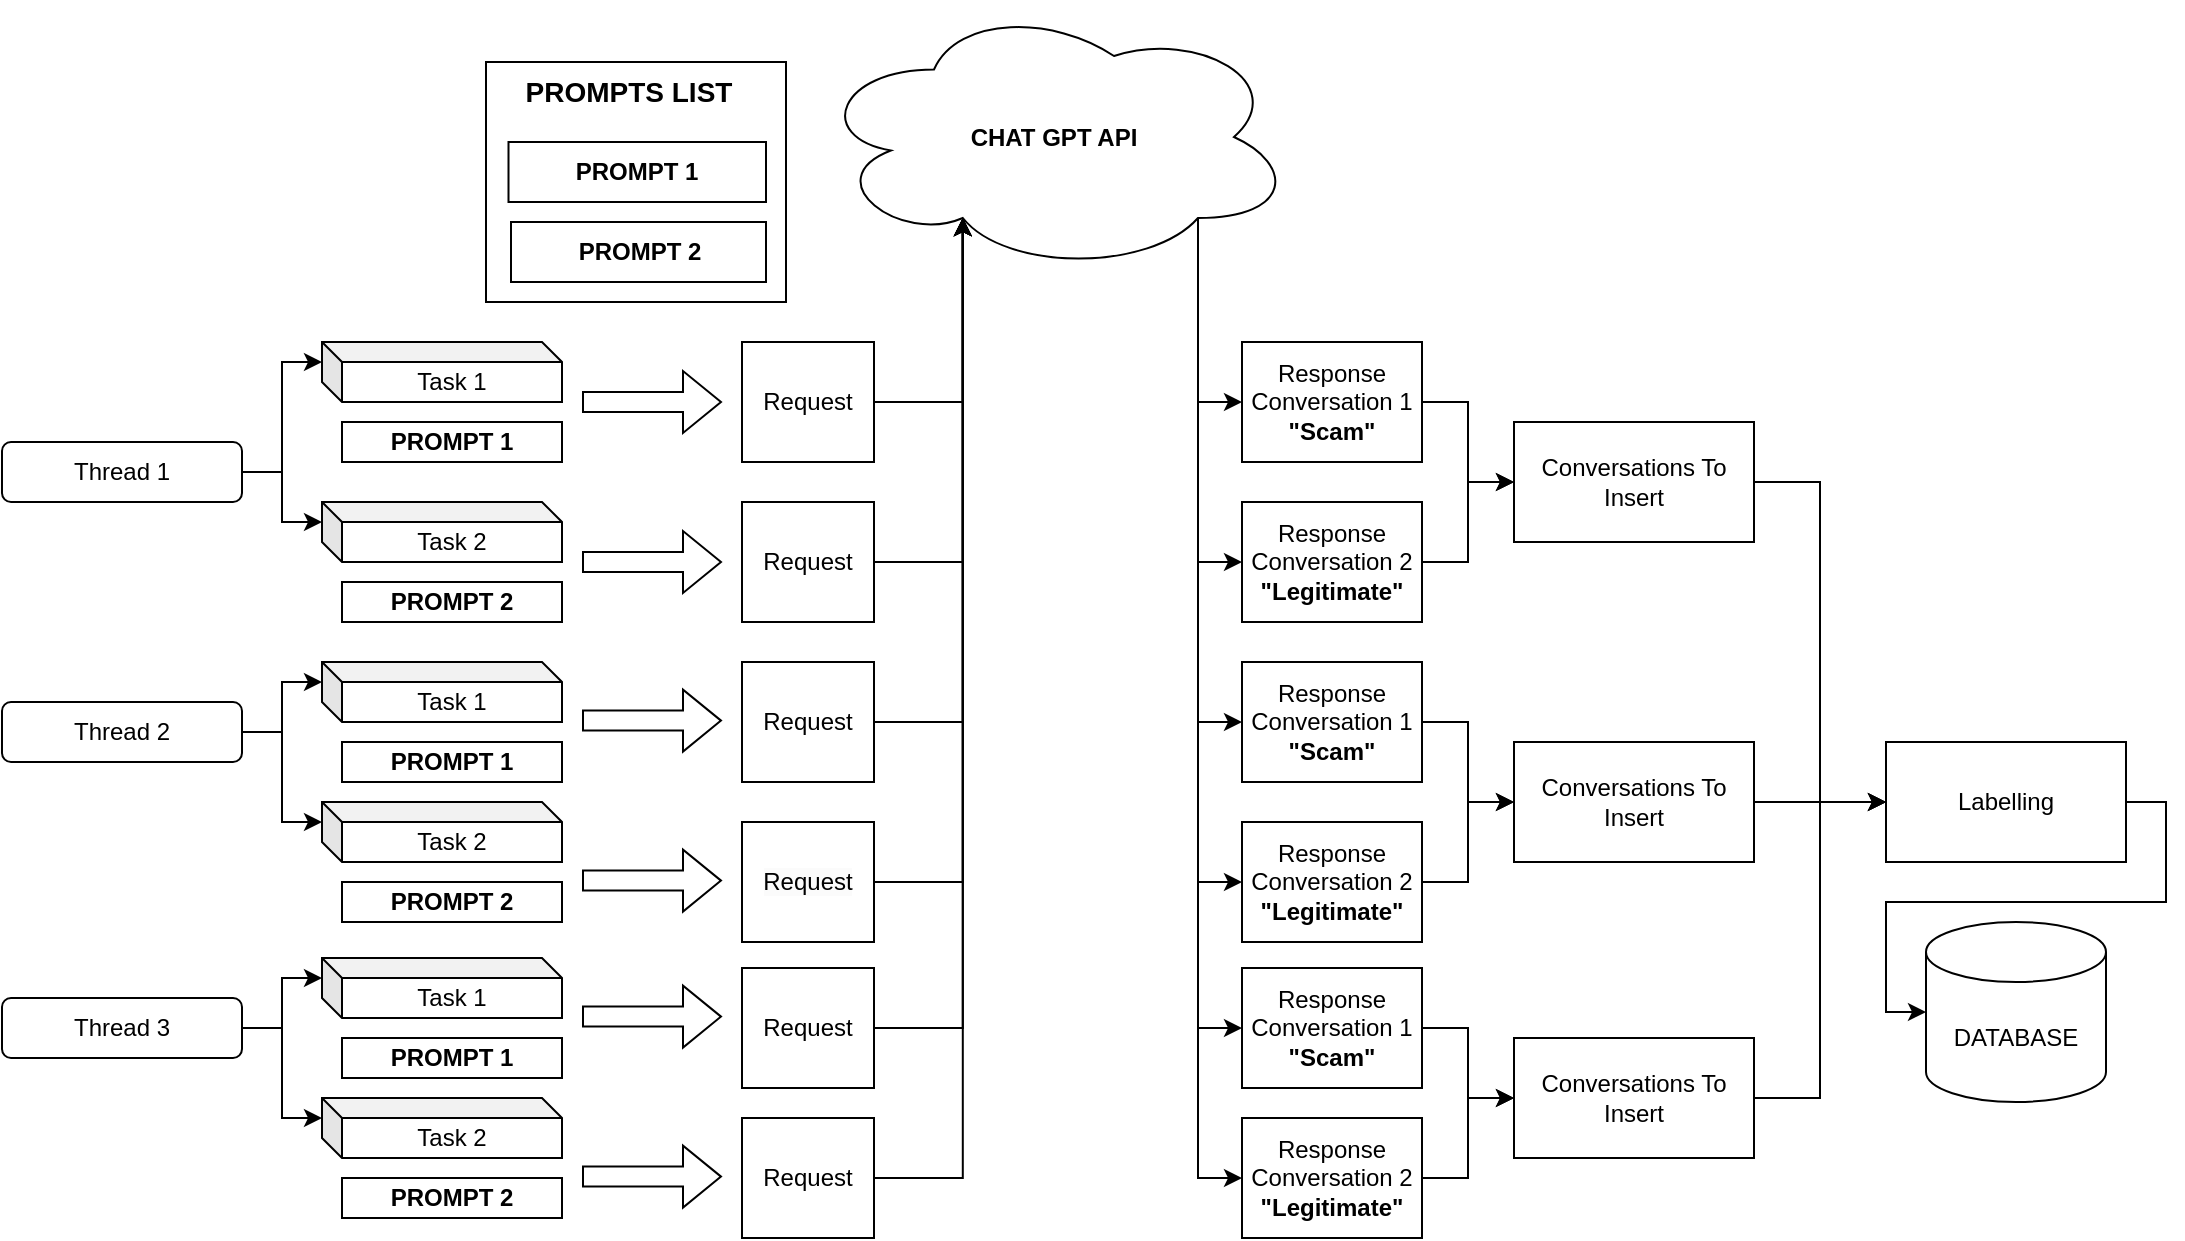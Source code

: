 <mxfile version="21.3.7" type="device">
  <diagram name="Page-1" id="z8xUOe1I0Qigg-I1S1hj">
    <mxGraphModel dx="2284" dy="836" grid="1" gridSize="10" guides="1" tooltips="1" connect="1" arrows="1" fold="1" page="1" pageScale="1" pageWidth="850" pageHeight="1100" math="0" shadow="0">
      <root>
        <mxCell id="0" />
        <mxCell id="1" parent="0" />
        <mxCell id="7VTzl1JpRAjX33c_y854-3" value="" style="rounded=0;whiteSpace=wrap;html=1;" vertex="1" parent="1">
          <mxGeometry x="210" y="280" width="150" height="120" as="geometry" />
        </mxCell>
        <mxCell id="7VTzl1JpRAjX33c_y854-1" value="&lt;b&gt;PROMPT 1&lt;/b&gt;" style="rounded=0;whiteSpace=wrap;html=1;" vertex="1" parent="1">
          <mxGeometry x="138" y="460" width="110" height="20" as="geometry" />
        </mxCell>
        <mxCell id="7VTzl1JpRAjX33c_y854-2" value="&lt;b&gt;PROMPT 2&lt;/b&gt;" style="rounded=0;whiteSpace=wrap;html=1;" vertex="1" parent="1">
          <mxGeometry x="222.5" y="360" width="127.5" height="30" as="geometry" />
        </mxCell>
        <mxCell id="7VTzl1JpRAjX33c_y854-5" value="&lt;b&gt;&lt;font style=&quot;font-size: 14px;&quot;&gt;PROMPTS LIST&lt;/font&gt;&lt;/b&gt;" style="text;html=1;strokeColor=none;fillColor=none;align=center;verticalAlign=middle;whiteSpace=wrap;rounded=0;" vertex="1" parent="1">
          <mxGeometry x="221.25" y="280" width="121.25" height="30" as="geometry" />
        </mxCell>
        <mxCell id="7VTzl1JpRAjX33c_y854-13" style="edgeStyle=orthogonalEdgeStyle;rounded=0;orthogonalLoop=1;jettySize=auto;html=1;exitX=1;exitY=0.5;exitDx=0;exitDy=0;entryX=0;entryY=0;entryDx=0;entryDy=10;entryPerimeter=0;" edge="1" parent="1" source="7VTzl1JpRAjX33c_y854-6" target="7VTzl1JpRAjX33c_y854-10">
          <mxGeometry relative="1" as="geometry" />
        </mxCell>
        <mxCell id="7VTzl1JpRAjX33c_y854-14" style="edgeStyle=orthogonalEdgeStyle;rounded=0;orthogonalLoop=1;jettySize=auto;html=1;exitX=1;exitY=0.5;exitDx=0;exitDy=0;entryX=0;entryY=0;entryDx=0;entryDy=10;entryPerimeter=0;" edge="1" parent="1" source="7VTzl1JpRAjX33c_y854-6" target="7VTzl1JpRAjX33c_y854-11">
          <mxGeometry relative="1" as="geometry" />
        </mxCell>
        <mxCell id="7VTzl1JpRAjX33c_y854-6" value="Thread 1" style="rounded=1;whiteSpace=wrap;html=1;" vertex="1" parent="1">
          <mxGeometry x="-32" y="470" width="120" height="30" as="geometry" />
        </mxCell>
        <mxCell id="7VTzl1JpRAjX33c_y854-17" style="edgeStyle=orthogonalEdgeStyle;rounded=0;orthogonalLoop=1;jettySize=auto;html=1;exitX=1;exitY=0.5;exitDx=0;exitDy=0;entryX=0;entryY=0;entryDx=0;entryDy=10;entryPerimeter=0;" edge="1" parent="1" source="7VTzl1JpRAjX33c_y854-7" target="7VTzl1JpRAjX33c_y854-15">
          <mxGeometry relative="1" as="geometry" />
        </mxCell>
        <mxCell id="7VTzl1JpRAjX33c_y854-18" style="edgeStyle=orthogonalEdgeStyle;rounded=0;orthogonalLoop=1;jettySize=auto;html=1;exitX=1;exitY=0.5;exitDx=0;exitDy=0;entryX=0;entryY=0;entryDx=0;entryDy=10;entryPerimeter=0;" edge="1" parent="1" source="7VTzl1JpRAjX33c_y854-7" target="7VTzl1JpRAjX33c_y854-16">
          <mxGeometry relative="1" as="geometry" />
        </mxCell>
        <mxCell id="7VTzl1JpRAjX33c_y854-7" value="Thread 2" style="rounded=1;whiteSpace=wrap;html=1;" vertex="1" parent="1">
          <mxGeometry x="-32" y="600" width="120" height="30" as="geometry" />
        </mxCell>
        <mxCell id="7VTzl1JpRAjX33c_y854-10" value="Task 1" style="shape=cube;whiteSpace=wrap;html=1;boundedLbl=1;backgroundOutline=1;darkOpacity=0.05;darkOpacity2=0.1;size=10;" vertex="1" parent="1">
          <mxGeometry x="128" y="420" width="120" height="30" as="geometry" />
        </mxCell>
        <mxCell id="7VTzl1JpRAjX33c_y854-11" value="Task 2" style="shape=cube;whiteSpace=wrap;html=1;boundedLbl=1;backgroundOutline=1;darkOpacity=0.05;darkOpacity2=0.1;size=10;" vertex="1" parent="1">
          <mxGeometry x="128" y="500" width="120" height="30" as="geometry" />
        </mxCell>
        <mxCell id="7VTzl1JpRAjX33c_y854-15" value="Task 1" style="shape=cube;whiteSpace=wrap;html=1;boundedLbl=1;backgroundOutline=1;darkOpacity=0.05;darkOpacity2=0.1;size=10;" vertex="1" parent="1">
          <mxGeometry x="128" y="580" width="120" height="30" as="geometry" />
        </mxCell>
        <mxCell id="7VTzl1JpRAjX33c_y854-16" value="Task 2" style="shape=cube;whiteSpace=wrap;html=1;boundedLbl=1;backgroundOutline=1;darkOpacity=0.05;darkOpacity2=0.1;size=10;" vertex="1" parent="1">
          <mxGeometry x="128" y="650" width="120" height="30" as="geometry" />
        </mxCell>
        <mxCell id="7VTzl1JpRAjX33c_y854-25" value="&lt;b&gt;PROMPT 2&lt;/b&gt;" style="rounded=0;whiteSpace=wrap;html=1;" vertex="1" parent="1">
          <mxGeometry x="138" y="540" width="110" height="20" as="geometry" />
        </mxCell>
        <mxCell id="7VTzl1JpRAjX33c_y854-26" value="&lt;b&gt;PROMPT 1&lt;/b&gt;" style="rounded=0;whiteSpace=wrap;html=1;" vertex="1" parent="1">
          <mxGeometry x="138" y="620" width="110" height="20" as="geometry" />
        </mxCell>
        <mxCell id="7VTzl1JpRAjX33c_y854-27" value="&lt;b&gt;PROMPT 2&lt;/b&gt;" style="rounded=0;whiteSpace=wrap;html=1;" vertex="1" parent="1">
          <mxGeometry x="138" y="690" width="110" height="20" as="geometry" />
        </mxCell>
        <mxCell id="7VTzl1JpRAjX33c_y854-28" style="edgeStyle=orthogonalEdgeStyle;rounded=0;orthogonalLoop=1;jettySize=auto;html=1;exitX=1;exitY=0.5;exitDx=0;exitDy=0;entryX=0;entryY=0;entryDx=0;entryDy=10;entryPerimeter=0;" edge="1" parent="1" source="7VTzl1JpRAjX33c_y854-30" target="7VTzl1JpRAjX33c_y854-31">
          <mxGeometry relative="1" as="geometry" />
        </mxCell>
        <mxCell id="7VTzl1JpRAjX33c_y854-29" style="edgeStyle=orthogonalEdgeStyle;rounded=0;orthogonalLoop=1;jettySize=auto;html=1;exitX=1;exitY=0.5;exitDx=0;exitDy=0;entryX=0;entryY=0;entryDx=0;entryDy=10;entryPerimeter=0;" edge="1" parent="1" source="7VTzl1JpRAjX33c_y854-30" target="7VTzl1JpRAjX33c_y854-32">
          <mxGeometry relative="1" as="geometry" />
        </mxCell>
        <mxCell id="7VTzl1JpRAjX33c_y854-30" value="Thread 3" style="rounded=1;whiteSpace=wrap;html=1;" vertex="1" parent="1">
          <mxGeometry x="-32" y="748" width="120" height="30" as="geometry" />
        </mxCell>
        <mxCell id="7VTzl1JpRAjX33c_y854-31" value="Task 1" style="shape=cube;whiteSpace=wrap;html=1;boundedLbl=1;backgroundOutline=1;darkOpacity=0.05;darkOpacity2=0.1;size=10;" vertex="1" parent="1">
          <mxGeometry x="128" y="728" width="120" height="30" as="geometry" />
        </mxCell>
        <mxCell id="7VTzl1JpRAjX33c_y854-32" value="Task 2" style="shape=cube;whiteSpace=wrap;html=1;boundedLbl=1;backgroundOutline=1;darkOpacity=0.05;darkOpacity2=0.1;size=10;" vertex="1" parent="1">
          <mxGeometry x="128" y="798" width="120" height="30" as="geometry" />
        </mxCell>
        <mxCell id="7VTzl1JpRAjX33c_y854-33" value="&lt;b&gt;PROMPT 1&lt;/b&gt;" style="rounded=0;whiteSpace=wrap;html=1;" vertex="1" parent="1">
          <mxGeometry x="138" y="768" width="110" height="20" as="geometry" />
        </mxCell>
        <mxCell id="7VTzl1JpRAjX33c_y854-34" value="&lt;b&gt;PROMPT 2&lt;/b&gt;" style="rounded=0;whiteSpace=wrap;html=1;" vertex="1" parent="1">
          <mxGeometry x="138" y="838" width="110" height="20" as="geometry" />
        </mxCell>
        <mxCell id="7VTzl1JpRAjX33c_y854-35" value="&lt;b&gt;PROMPT 1&lt;/b&gt;" style="rounded=0;whiteSpace=wrap;html=1;" vertex="1" parent="1">
          <mxGeometry x="221.25" y="320" width="128.75" height="30" as="geometry" />
        </mxCell>
        <mxCell id="7VTzl1JpRAjX33c_y854-62" style="edgeStyle=orthogonalEdgeStyle;rounded=0;orthogonalLoop=1;jettySize=auto;html=1;exitX=0.8;exitY=0.8;exitDx=0;exitDy=0;exitPerimeter=0;entryX=0;entryY=0.5;entryDx=0;entryDy=0;" edge="1" parent="1" source="7VTzl1JpRAjX33c_y854-36" target="7VTzl1JpRAjX33c_y854-56">
          <mxGeometry relative="1" as="geometry" />
        </mxCell>
        <mxCell id="7VTzl1JpRAjX33c_y854-63" style="edgeStyle=orthogonalEdgeStyle;rounded=0;orthogonalLoop=1;jettySize=auto;html=1;exitX=0.8;exitY=0.8;exitDx=0;exitDy=0;exitPerimeter=0;entryX=0;entryY=0.5;entryDx=0;entryDy=0;" edge="1" parent="1" source="7VTzl1JpRAjX33c_y854-36" target="7VTzl1JpRAjX33c_y854-57">
          <mxGeometry relative="1" as="geometry" />
        </mxCell>
        <mxCell id="7VTzl1JpRAjX33c_y854-64" style="edgeStyle=orthogonalEdgeStyle;rounded=0;orthogonalLoop=1;jettySize=auto;html=1;exitX=0.8;exitY=0.8;exitDx=0;exitDy=0;exitPerimeter=0;entryX=0;entryY=0.5;entryDx=0;entryDy=0;" edge="1" parent="1" source="7VTzl1JpRAjX33c_y854-36" target="7VTzl1JpRAjX33c_y854-58">
          <mxGeometry relative="1" as="geometry" />
        </mxCell>
        <mxCell id="7VTzl1JpRAjX33c_y854-65" style="edgeStyle=orthogonalEdgeStyle;rounded=0;orthogonalLoop=1;jettySize=auto;html=1;exitX=0.8;exitY=0.8;exitDx=0;exitDy=0;exitPerimeter=0;entryX=0;entryY=0.5;entryDx=0;entryDy=0;" edge="1" parent="1" source="7VTzl1JpRAjX33c_y854-36" target="7VTzl1JpRAjX33c_y854-59">
          <mxGeometry relative="1" as="geometry" />
        </mxCell>
        <mxCell id="7VTzl1JpRAjX33c_y854-66" style="edgeStyle=orthogonalEdgeStyle;rounded=0;orthogonalLoop=1;jettySize=auto;html=1;exitX=0.8;exitY=0.8;exitDx=0;exitDy=0;exitPerimeter=0;entryX=0;entryY=0.5;entryDx=0;entryDy=0;" edge="1" parent="1" source="7VTzl1JpRAjX33c_y854-36" target="7VTzl1JpRAjX33c_y854-60">
          <mxGeometry relative="1" as="geometry" />
        </mxCell>
        <mxCell id="7VTzl1JpRAjX33c_y854-67" style="edgeStyle=orthogonalEdgeStyle;rounded=0;orthogonalLoop=1;jettySize=auto;html=1;exitX=0.8;exitY=0.8;exitDx=0;exitDy=0;exitPerimeter=0;entryX=0;entryY=0.5;entryDx=0;entryDy=0;" edge="1" parent="1" source="7VTzl1JpRAjX33c_y854-36" target="7VTzl1JpRAjX33c_y854-61">
          <mxGeometry relative="1" as="geometry" />
        </mxCell>
        <mxCell id="7VTzl1JpRAjX33c_y854-36" value="&lt;b&gt;CHAT GPT API&lt;/b&gt;" style="ellipse;shape=cloud;whiteSpace=wrap;html=1;" vertex="1" parent="1">
          <mxGeometry x="374" y="250" width="240" height="135" as="geometry" />
        </mxCell>
        <mxCell id="7VTzl1JpRAjX33c_y854-37" value="" style="shape=flexArrow;endArrow=classic;html=1;rounded=0;" edge="1" parent="1">
          <mxGeometry width="50" height="50" relative="1" as="geometry">
            <mxPoint x="258" y="450" as="sourcePoint" />
            <mxPoint x="328" y="450" as="targetPoint" />
          </mxGeometry>
        </mxCell>
        <mxCell id="7VTzl1JpRAjX33c_y854-38" value="" style="shape=flexArrow;endArrow=classic;html=1;rounded=0;" edge="1" parent="1">
          <mxGeometry width="50" height="50" relative="1" as="geometry">
            <mxPoint x="258" y="530" as="sourcePoint" />
            <mxPoint x="328" y="530" as="targetPoint" />
          </mxGeometry>
        </mxCell>
        <mxCell id="7VTzl1JpRAjX33c_y854-40" value="" style="shape=flexArrow;endArrow=classic;html=1;rounded=0;" edge="1" parent="1">
          <mxGeometry width="50" height="50" relative="1" as="geometry">
            <mxPoint x="258" y="609.31" as="sourcePoint" />
            <mxPoint x="328" y="609.31" as="targetPoint" />
          </mxGeometry>
        </mxCell>
        <mxCell id="7VTzl1JpRAjX33c_y854-41" value="" style="shape=flexArrow;endArrow=classic;html=1;rounded=0;" edge="1" parent="1">
          <mxGeometry width="50" height="50" relative="1" as="geometry">
            <mxPoint x="258" y="689.31" as="sourcePoint" />
            <mxPoint x="328" y="689.31" as="targetPoint" />
          </mxGeometry>
        </mxCell>
        <mxCell id="7VTzl1JpRAjX33c_y854-42" value="" style="shape=flexArrow;endArrow=classic;html=1;rounded=0;" edge="1" parent="1">
          <mxGeometry width="50" height="50" relative="1" as="geometry">
            <mxPoint x="258" y="757.31" as="sourcePoint" />
            <mxPoint x="328" y="757.31" as="targetPoint" />
          </mxGeometry>
        </mxCell>
        <mxCell id="7VTzl1JpRAjX33c_y854-43" value="" style="shape=flexArrow;endArrow=classic;html=1;rounded=0;" edge="1" parent="1">
          <mxGeometry width="50" height="50" relative="1" as="geometry">
            <mxPoint x="258" y="837.31" as="sourcePoint" />
            <mxPoint x="328" y="837.31" as="targetPoint" />
          </mxGeometry>
        </mxCell>
        <mxCell id="7VTzl1JpRAjX33c_y854-50" style="edgeStyle=orthogonalEdgeStyle;rounded=0;orthogonalLoop=1;jettySize=auto;html=1;exitX=1;exitY=0.5;exitDx=0;exitDy=0;entryX=0.31;entryY=0.8;entryDx=0;entryDy=0;entryPerimeter=0;" edge="1" parent="1" source="7VTzl1JpRAjX33c_y854-44" target="7VTzl1JpRAjX33c_y854-36">
          <mxGeometry relative="1" as="geometry" />
        </mxCell>
        <mxCell id="7VTzl1JpRAjX33c_y854-44" value="Request" style="rounded=0;whiteSpace=wrap;html=1;" vertex="1" parent="1">
          <mxGeometry x="338" y="420" width="66" height="60" as="geometry" />
        </mxCell>
        <mxCell id="7VTzl1JpRAjX33c_y854-51" style="edgeStyle=orthogonalEdgeStyle;rounded=0;orthogonalLoop=1;jettySize=auto;html=1;exitX=1;exitY=0.5;exitDx=0;exitDy=0;entryX=0.31;entryY=0.8;entryDx=0;entryDy=0;entryPerimeter=0;" edge="1" parent="1" source="7VTzl1JpRAjX33c_y854-45" target="7VTzl1JpRAjX33c_y854-36">
          <mxGeometry relative="1" as="geometry" />
        </mxCell>
        <mxCell id="7VTzl1JpRAjX33c_y854-45" value="Request" style="rounded=0;whiteSpace=wrap;html=1;" vertex="1" parent="1">
          <mxGeometry x="338" y="500" width="66" height="60" as="geometry" />
        </mxCell>
        <mxCell id="7VTzl1JpRAjX33c_y854-52" style="edgeStyle=orthogonalEdgeStyle;rounded=0;orthogonalLoop=1;jettySize=auto;html=1;exitX=1;exitY=0.5;exitDx=0;exitDy=0;entryX=0.31;entryY=0.8;entryDx=0;entryDy=0;entryPerimeter=0;" edge="1" parent="1" source="7VTzl1JpRAjX33c_y854-46" target="7VTzl1JpRAjX33c_y854-36">
          <mxGeometry relative="1" as="geometry" />
        </mxCell>
        <mxCell id="7VTzl1JpRAjX33c_y854-46" value="Request" style="rounded=0;whiteSpace=wrap;html=1;" vertex="1" parent="1">
          <mxGeometry x="338" y="580" width="66" height="60" as="geometry" />
        </mxCell>
        <mxCell id="7VTzl1JpRAjX33c_y854-53" style="edgeStyle=orthogonalEdgeStyle;rounded=0;orthogonalLoop=1;jettySize=auto;html=1;exitX=1;exitY=0.5;exitDx=0;exitDy=0;entryX=0.31;entryY=0.8;entryDx=0;entryDy=0;entryPerimeter=0;" edge="1" parent="1" source="7VTzl1JpRAjX33c_y854-47" target="7VTzl1JpRAjX33c_y854-36">
          <mxGeometry relative="1" as="geometry" />
        </mxCell>
        <mxCell id="7VTzl1JpRAjX33c_y854-47" value="&lt;span style=&quot;color: rgb(0, 0, 0); font-family: Helvetica; font-size: 12px; font-style: normal; font-variant-ligatures: normal; font-variant-caps: normal; font-weight: 400; letter-spacing: normal; orphans: 2; text-align: center; text-indent: 0px; text-transform: none; widows: 2; word-spacing: 0px; -webkit-text-stroke-width: 0px; background-color: rgb(251, 251, 251); text-decoration-thickness: initial; text-decoration-style: initial; text-decoration-color: initial; float: none; display: inline !important;&quot;&gt;Request&lt;/span&gt;" style="rounded=0;whiteSpace=wrap;html=1;" vertex="1" parent="1">
          <mxGeometry x="338" y="660" width="66" height="60" as="geometry" />
        </mxCell>
        <mxCell id="7VTzl1JpRAjX33c_y854-54" style="edgeStyle=orthogonalEdgeStyle;rounded=0;orthogonalLoop=1;jettySize=auto;html=1;exitX=1;exitY=0.5;exitDx=0;exitDy=0;entryX=0.31;entryY=0.8;entryDx=0;entryDy=0;entryPerimeter=0;" edge="1" parent="1" source="7VTzl1JpRAjX33c_y854-48" target="7VTzl1JpRAjX33c_y854-36">
          <mxGeometry relative="1" as="geometry" />
        </mxCell>
        <mxCell id="7VTzl1JpRAjX33c_y854-48" value="Request" style="rounded=0;whiteSpace=wrap;html=1;" vertex="1" parent="1">
          <mxGeometry x="338" y="733" width="66" height="60" as="geometry" />
        </mxCell>
        <mxCell id="7VTzl1JpRAjX33c_y854-55" style="edgeStyle=orthogonalEdgeStyle;rounded=0;orthogonalLoop=1;jettySize=auto;html=1;exitX=1;exitY=0.5;exitDx=0;exitDy=0;entryX=0.31;entryY=0.8;entryDx=0;entryDy=0;entryPerimeter=0;" edge="1" parent="1" source="7VTzl1JpRAjX33c_y854-49" target="7VTzl1JpRAjX33c_y854-36">
          <mxGeometry relative="1" as="geometry" />
        </mxCell>
        <mxCell id="7VTzl1JpRAjX33c_y854-49" value="Request" style="rounded=0;whiteSpace=wrap;html=1;" vertex="1" parent="1">
          <mxGeometry x="338" y="808" width="66" height="60" as="geometry" />
        </mxCell>
        <mxCell id="7VTzl1JpRAjX33c_y854-69" style="edgeStyle=orthogonalEdgeStyle;rounded=0;orthogonalLoop=1;jettySize=auto;html=1;exitX=1;exitY=0.5;exitDx=0;exitDy=0;entryX=0;entryY=0.5;entryDx=0;entryDy=0;" edge="1" parent="1" source="7VTzl1JpRAjX33c_y854-56" target="7VTzl1JpRAjX33c_y854-68">
          <mxGeometry relative="1" as="geometry" />
        </mxCell>
        <mxCell id="7VTzl1JpRAjX33c_y854-56" value="Response&lt;br&gt;Conversation 1&lt;br&gt;&lt;b&gt;&quot;Scam&quot;&lt;/b&gt;" style="rounded=0;whiteSpace=wrap;html=1;" vertex="1" parent="1">
          <mxGeometry x="588" y="420" width="90" height="60" as="geometry" />
        </mxCell>
        <mxCell id="7VTzl1JpRAjX33c_y854-70" style="edgeStyle=orthogonalEdgeStyle;rounded=0;orthogonalLoop=1;jettySize=auto;html=1;exitX=1;exitY=0.5;exitDx=0;exitDy=0;entryX=0;entryY=0.5;entryDx=0;entryDy=0;" edge="1" parent="1" source="7VTzl1JpRAjX33c_y854-57" target="7VTzl1JpRAjX33c_y854-68">
          <mxGeometry relative="1" as="geometry" />
        </mxCell>
        <mxCell id="7VTzl1JpRAjX33c_y854-57" value="Response&lt;br&gt;Conversation 2&lt;br&gt;&lt;b&gt;&quot;Legitimate&quot;&lt;/b&gt;" style="rounded=0;whiteSpace=wrap;html=1;" vertex="1" parent="1">
          <mxGeometry x="588" y="500" width="90" height="60" as="geometry" />
        </mxCell>
        <mxCell id="7VTzl1JpRAjX33c_y854-72" style="edgeStyle=orthogonalEdgeStyle;rounded=0;orthogonalLoop=1;jettySize=auto;html=1;exitX=1;exitY=0.5;exitDx=0;exitDy=0;entryX=0;entryY=0.5;entryDx=0;entryDy=0;" edge="1" parent="1" source="7VTzl1JpRAjX33c_y854-58" target="7VTzl1JpRAjX33c_y854-71">
          <mxGeometry relative="1" as="geometry" />
        </mxCell>
        <mxCell id="7VTzl1JpRAjX33c_y854-58" value="Response&lt;br&gt;Conversation 1&lt;br&gt;&lt;b&gt;&quot;Scam&quot;&lt;/b&gt;" style="rounded=0;whiteSpace=wrap;html=1;" vertex="1" parent="1">
          <mxGeometry x="588" y="580" width="90" height="60" as="geometry" />
        </mxCell>
        <mxCell id="7VTzl1JpRAjX33c_y854-73" style="edgeStyle=orthogonalEdgeStyle;rounded=0;orthogonalLoop=1;jettySize=auto;html=1;exitX=1;exitY=0.5;exitDx=0;exitDy=0;entryX=0;entryY=0.5;entryDx=0;entryDy=0;" edge="1" parent="1" source="7VTzl1JpRAjX33c_y854-59" target="7VTzl1JpRAjX33c_y854-71">
          <mxGeometry relative="1" as="geometry" />
        </mxCell>
        <mxCell id="7VTzl1JpRAjX33c_y854-59" value="Response&lt;br&gt;Conversation 2&lt;br&gt;&lt;b&gt;&quot;Legitimate&quot;&lt;/b&gt;" style="rounded=0;whiteSpace=wrap;html=1;" vertex="1" parent="1">
          <mxGeometry x="588" y="660" width="90" height="60" as="geometry" />
        </mxCell>
        <mxCell id="7VTzl1JpRAjX33c_y854-75" style="edgeStyle=orthogonalEdgeStyle;rounded=0;orthogonalLoop=1;jettySize=auto;html=1;exitX=1;exitY=0.5;exitDx=0;exitDy=0;entryX=0;entryY=0.5;entryDx=0;entryDy=0;" edge="1" parent="1" source="7VTzl1JpRAjX33c_y854-60" target="7VTzl1JpRAjX33c_y854-74">
          <mxGeometry relative="1" as="geometry" />
        </mxCell>
        <mxCell id="7VTzl1JpRAjX33c_y854-60" value="Response&lt;br&gt;Conversation 1&lt;br&gt;&lt;b&gt;&quot;Scam&quot;&lt;/b&gt;" style="rounded=0;whiteSpace=wrap;html=1;" vertex="1" parent="1">
          <mxGeometry x="588" y="733" width="90" height="60" as="geometry" />
        </mxCell>
        <mxCell id="7VTzl1JpRAjX33c_y854-76" style="edgeStyle=orthogonalEdgeStyle;rounded=0;orthogonalLoop=1;jettySize=auto;html=1;exitX=1;exitY=0.5;exitDx=0;exitDy=0;entryX=0;entryY=0.5;entryDx=0;entryDy=0;" edge="1" parent="1" source="7VTzl1JpRAjX33c_y854-61" target="7VTzl1JpRAjX33c_y854-74">
          <mxGeometry relative="1" as="geometry" />
        </mxCell>
        <mxCell id="7VTzl1JpRAjX33c_y854-61" value="Response&lt;br&gt;Conversation 2&lt;br&gt;&lt;b&gt;&quot;Legitimate&quot;&lt;/b&gt;" style="rounded=0;whiteSpace=wrap;html=1;" vertex="1" parent="1">
          <mxGeometry x="588" y="808" width="90" height="60" as="geometry" />
        </mxCell>
        <mxCell id="7VTzl1JpRAjX33c_y854-82" style="edgeStyle=orthogonalEdgeStyle;rounded=0;orthogonalLoop=1;jettySize=auto;html=1;exitX=1;exitY=0.5;exitDx=0;exitDy=0;entryX=0;entryY=0.5;entryDx=0;entryDy=0;" edge="1" parent="1" source="7VTzl1JpRAjX33c_y854-68" target="7VTzl1JpRAjX33c_y854-81">
          <mxGeometry relative="1" as="geometry" />
        </mxCell>
        <mxCell id="7VTzl1JpRAjX33c_y854-68" value="Conversations To Insert" style="rounded=0;whiteSpace=wrap;html=1;" vertex="1" parent="1">
          <mxGeometry x="724" y="460" width="120" height="60" as="geometry" />
        </mxCell>
        <mxCell id="7VTzl1JpRAjX33c_y854-83" style="edgeStyle=orthogonalEdgeStyle;rounded=0;orthogonalLoop=1;jettySize=auto;html=1;exitX=1;exitY=0.5;exitDx=0;exitDy=0;entryX=0;entryY=0.5;entryDx=0;entryDy=0;" edge="1" parent="1" source="7VTzl1JpRAjX33c_y854-71" target="7VTzl1JpRAjX33c_y854-81">
          <mxGeometry relative="1" as="geometry" />
        </mxCell>
        <mxCell id="7VTzl1JpRAjX33c_y854-71" value="Conversations To Insert" style="rounded=0;whiteSpace=wrap;html=1;" vertex="1" parent="1">
          <mxGeometry x="724" y="620" width="120" height="60" as="geometry" />
        </mxCell>
        <mxCell id="7VTzl1JpRAjX33c_y854-84" style="edgeStyle=orthogonalEdgeStyle;rounded=0;orthogonalLoop=1;jettySize=auto;html=1;exitX=1;exitY=0.5;exitDx=0;exitDy=0;entryX=0;entryY=0.5;entryDx=0;entryDy=0;" edge="1" parent="1" source="7VTzl1JpRAjX33c_y854-74" target="7VTzl1JpRAjX33c_y854-81">
          <mxGeometry relative="1" as="geometry" />
        </mxCell>
        <mxCell id="7VTzl1JpRAjX33c_y854-74" value="Conversations To Insert" style="rounded=0;whiteSpace=wrap;html=1;" vertex="1" parent="1">
          <mxGeometry x="724" y="768" width="120" height="60" as="geometry" />
        </mxCell>
        <mxCell id="7VTzl1JpRAjX33c_y854-77" value="DATABASE" style="shape=cylinder3;whiteSpace=wrap;html=1;boundedLbl=1;backgroundOutline=1;size=15;" vertex="1" parent="1">
          <mxGeometry x="930" y="710" width="90" height="90" as="geometry" />
        </mxCell>
        <mxCell id="7VTzl1JpRAjX33c_y854-85" style="edgeStyle=orthogonalEdgeStyle;rounded=0;orthogonalLoop=1;jettySize=auto;html=1;exitX=1;exitY=0.5;exitDx=0;exitDy=0;entryX=0;entryY=0.5;entryDx=0;entryDy=0;entryPerimeter=0;" edge="1" parent="1" source="7VTzl1JpRAjX33c_y854-81" target="7VTzl1JpRAjX33c_y854-77">
          <mxGeometry relative="1" as="geometry" />
        </mxCell>
        <mxCell id="7VTzl1JpRAjX33c_y854-81" value="Labelling" style="rounded=0;whiteSpace=wrap;html=1;" vertex="1" parent="1">
          <mxGeometry x="910" y="620" width="120" height="60" as="geometry" />
        </mxCell>
      </root>
    </mxGraphModel>
  </diagram>
</mxfile>
